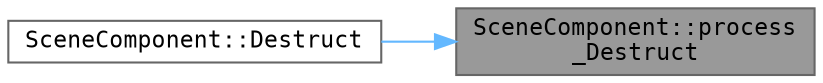 digraph "SceneComponent::process_Destruct"
{
 // LATEX_PDF_SIZE
  bgcolor="transparent";
  edge [fontname=Consolas,fontsize=11,labelfontname=Helvetica,labelfontsize=10];
  node [fontname=Consolas,fontsize=11,shape=box,height=0.2,width=0.4];
  rankdir="RL";
  Node1 [id="Node000001",label="SceneComponent::process\l_Destruct",height=0.2,width=0.4,color="gray40", fillcolor="grey60", style="filled", fontcolor="black",tooltip="削除処理をサポートする関数"];
  Node1 -> Node2 [id="edge1_Node000001_Node000002",dir="back",color="steelblue1",style="solid",tooltip=" "];
  Node2 [id="Node000002",label="SceneComponent::Destruct",height=0.2,width=0.4,color="grey40", fillcolor="white", style="filled",URL="$class_scene_component.html#ad8c09839df401e11a7f3717d18370124",tooltip="コンポーネントの削除処理"];
}
